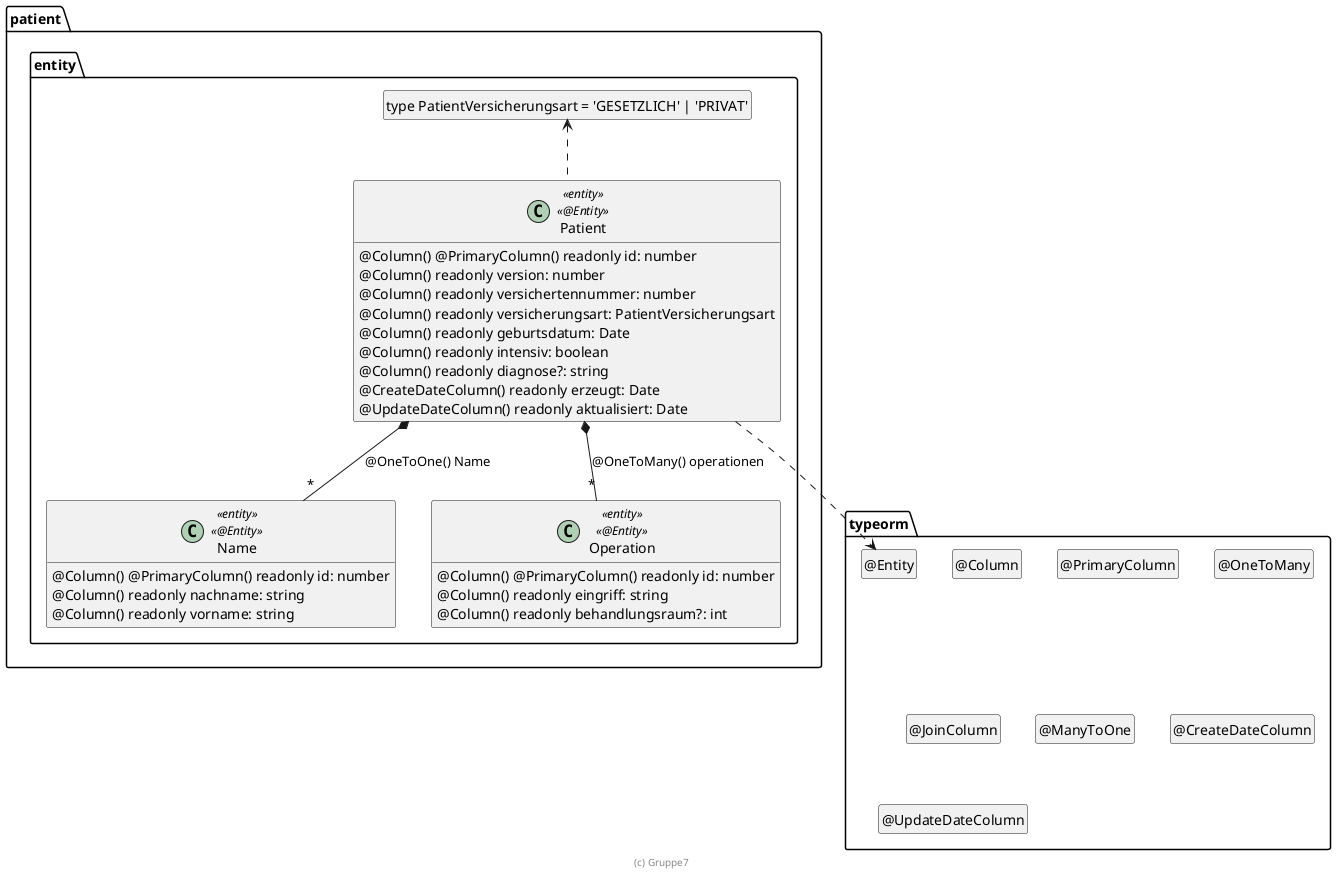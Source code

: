 ' Preview durch <Alt>d
'
' Zusaetzliches Attribut
' @Column() readonly versicherug: Versicherung
'
' Das gehört doch auch net rein?:
' @Column() readonly name: Name

@startuml Entity

package typeorm {
  class "@Entity" as Entity
  hide Entity circle
  class "@Column" as Column
  hide Column circle
  class "@PrimaryColumn" as PrimaryColumn
  hide PrimaryColumn circle
  class "@OneToMany" as OneToMany
  hide OneToMany circle
  class "@JoinColumn" as JoinColumn
  hide JoinColumn circle
  class "@ManyToOne" as ManyToOne
  hide ManyToOne circle
  class "@CreateDateColumn" as CreateDateColumn
  hide CreateDateColumn circle
  class "@UpdateDateColumn" as UpdateDateColumn
  hide UpdateDateColumn circle
}

package patient.entity {
    class "type PatientVersicherungsart = 'GESETZLICH' | 'PRIVAT'" as PatientVersicherungsart
  hide PatientVersicherungsart circle
    
    class Patient <<entity>> <<@Entity>> {
        @Column() @PrimaryColumn() readonly id: number
        @Column() readonly version: number
        @Column() readonly versichertennummer: number
        @Column() readonly versicherungsart: PatientVersicherungsart
        @Column() readonly geburtsdatum: Date
        @Column() readonly intensiv: boolean
        @Column() readonly diagnose?: string
        @CreateDateColumn() readonly erzeugt: Date
        @UpdateDateColumn() readonly aktualisiert: Date
    }

    class Name <<entity>> <<@Entity>> {
        @Column() @PrimaryColumn() readonly id: number
        @Column() readonly nachname: string
        @Column() readonly vorname: string
    }

    class Operation <<entity>> <<@Entity>> {
        @Column() @PrimaryColumn() readonly id: number
        @Column() readonly eingriff: string
        @Column() readonly behandlungsraum?: int
    }
}

Patient ..> Entity
Patient *-- "*" Name : @OneToOne() Name
Patient *-- "*" Operation : @OneToMany() operationen
Patient .up.> PatientVersicherungsart

hide empty members

footer (c) Gruppe7

@enduml